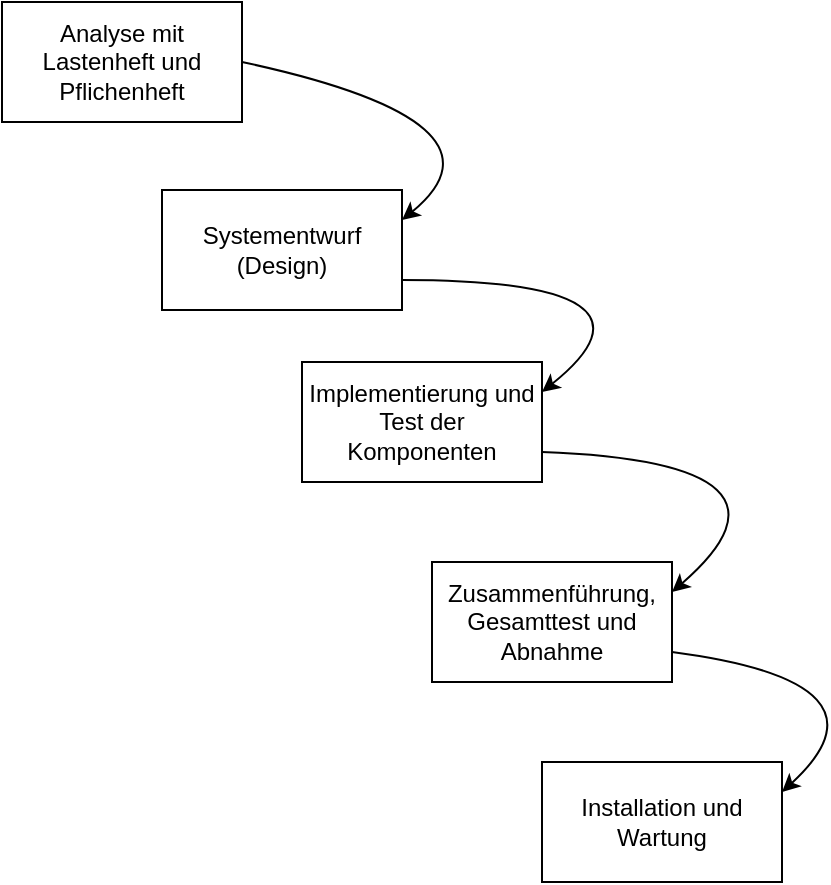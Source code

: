<mxfile version="26.0.16">
  <diagram name="Page-1" id="120lmzPujFeDM1L3ysvh">
    <mxGraphModel dx="914" dy="702" grid="1" gridSize="10" guides="1" tooltips="1" connect="1" arrows="1" fold="1" page="1" pageScale="1" pageWidth="1169" pageHeight="827" math="0" shadow="0">
      <root>
        <mxCell id="0" />
        <mxCell id="1" parent="0" />
        <mxCell id="nKOzAT5v830jGM1-BIpW-1" value="Analyse mit Lastenheft und Pflichenheft" style="rounded=0;whiteSpace=wrap;html=1;" parent="1" vertex="1">
          <mxGeometry x="220" y="140" width="120" height="60" as="geometry" />
        </mxCell>
        <mxCell id="nKOzAT5v830jGM1-BIpW-2" value="&lt;div&gt;Systementwurf&lt;/div&gt;&lt;div&gt;(Design)&lt;br&gt;&lt;/div&gt;" style="rounded=0;whiteSpace=wrap;html=1;" parent="1" vertex="1">
          <mxGeometry x="300" y="234" width="120" height="60" as="geometry" />
        </mxCell>
        <mxCell id="nKOzAT5v830jGM1-BIpW-4" value="" style="endArrow=classic;html=1;rounded=0;exitX=1;exitY=0.5;exitDx=0;exitDy=0;entryX=1;entryY=0.25;entryDx=0;entryDy=0;curved=1;" parent="1" source="nKOzAT5v830jGM1-BIpW-1" target="nKOzAT5v830jGM1-BIpW-2" edge="1">
          <mxGeometry width="50" height="50" relative="1" as="geometry">
            <mxPoint x="360" y="530" as="sourcePoint" />
            <mxPoint x="410" y="480" as="targetPoint" />
            <Array as="points">
              <mxPoint x="480" y="200" />
            </Array>
          </mxGeometry>
        </mxCell>
        <mxCell id="nKOzAT5v830jGM1-BIpW-5" value="Implementierung und Test der Komponenten" style="rounded=0;whiteSpace=wrap;html=1;" parent="1" vertex="1">
          <mxGeometry x="370" y="320" width="120" height="60" as="geometry" />
        </mxCell>
        <mxCell id="nKOzAT5v830jGM1-BIpW-6" value="Zusammenführung, Gesamttest und Abnahme" style="rounded=0;whiteSpace=wrap;html=1;" parent="1" vertex="1">
          <mxGeometry x="435" y="420" width="120" height="60" as="geometry" />
        </mxCell>
        <mxCell id="nKOzAT5v830jGM1-BIpW-7" value="Installation und Wartung" style="rounded=0;whiteSpace=wrap;html=1;" parent="1" vertex="1">
          <mxGeometry x="490" y="520" width="120" height="60" as="geometry" />
        </mxCell>
        <mxCell id="nKOzAT5v830jGM1-BIpW-8" value="" style="endArrow=classic;html=1;rounded=0;exitX=1;exitY=0.75;exitDx=0;exitDy=0;entryX=1;entryY=0.25;entryDx=0;entryDy=0;curved=1;" parent="1" source="nKOzAT5v830jGM1-BIpW-2" target="nKOzAT5v830jGM1-BIpW-5" edge="1">
          <mxGeometry width="50" height="50" relative="1" as="geometry">
            <mxPoint x="450" y="280" as="sourcePoint" />
            <mxPoint x="510" y="349" as="targetPoint" />
            <Array as="points">
              <mxPoint x="560" y="279" />
            </Array>
          </mxGeometry>
        </mxCell>
        <mxCell id="nKOzAT5v830jGM1-BIpW-9" value="" style="endArrow=classic;html=1;rounded=0;exitX=1;exitY=0.75;exitDx=0;exitDy=0;entryX=1;entryY=0.25;entryDx=0;entryDy=0;curved=1;" parent="1" source="nKOzAT5v830jGM1-BIpW-5" target="nKOzAT5v830jGM1-BIpW-6" edge="1">
          <mxGeometry width="50" height="50" relative="1" as="geometry">
            <mxPoint x="550" y="360" as="sourcePoint" />
            <mxPoint x="610" y="429" as="targetPoint" />
            <Array as="points">
              <mxPoint x="630" y="370" />
            </Array>
          </mxGeometry>
        </mxCell>
        <mxCell id="nKOzAT5v830jGM1-BIpW-10" value="" style="endArrow=classic;html=1;rounded=0;exitX=1;exitY=0.75;exitDx=0;exitDy=0;entryX=1;entryY=0.25;entryDx=0;entryDy=0;curved=1;" parent="1" source="nKOzAT5v830jGM1-BIpW-6" target="nKOzAT5v830jGM1-BIpW-7" edge="1">
          <mxGeometry width="50" height="50" relative="1" as="geometry">
            <mxPoint x="590" y="470" as="sourcePoint" />
            <mxPoint x="650" y="539" as="targetPoint" />
            <Array as="points">
              <mxPoint x="670" y="480" />
            </Array>
          </mxGeometry>
        </mxCell>
      </root>
    </mxGraphModel>
  </diagram>
</mxfile>
